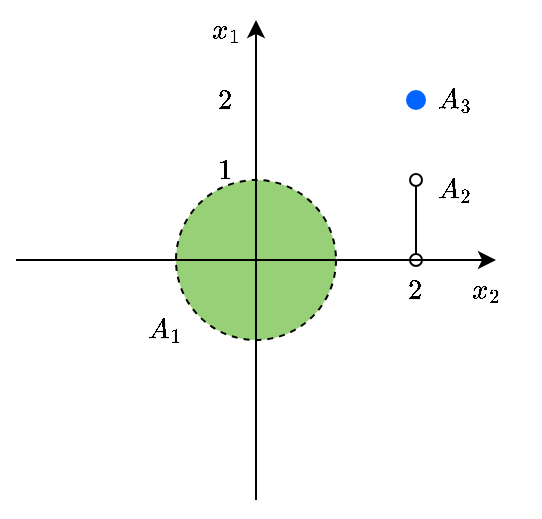 <mxfile version="22.0.3" type="device">
  <diagram name="Page-1" id="IWUsxxGd_OhqJAU_pVA5">
    <mxGraphModel dx="775" dy="478" grid="1" gridSize="10" guides="1" tooltips="1" connect="1" arrows="1" fold="1" page="1" pageScale="1" pageWidth="850" pageHeight="1100" math="1" shadow="0">
      <root>
        <mxCell id="0" />
        <mxCell id="1" parent="0" />
        <mxCell id="rlUOeSArvqXjH74ffiMW-3" value="$$x_{1}$$" style="text;html=1;strokeColor=none;fillColor=none;align=center;verticalAlign=middle;whiteSpace=wrap;rounded=0;" vertex="1" parent="1">
          <mxGeometry x="330" y="190" width="30" height="30" as="geometry" />
        </mxCell>
        <mxCell id="rlUOeSArvqXjH74ffiMW-5" value="" style="ellipse;whiteSpace=wrap;html=1;aspect=fixed;fillColor=#97D077;dashed=1;fillStyle=auto;gradientColor=none;" vertex="1" parent="1">
          <mxGeometry x="320" y="280" width="80" height="80" as="geometry" />
        </mxCell>
        <mxCell id="rlUOeSArvqXjH74ffiMW-4" value="$$x_{2}$$" style="text;html=1;strokeColor=none;fillColor=none;align=center;verticalAlign=middle;whiteSpace=wrap;rounded=0;" vertex="1" parent="1">
          <mxGeometry x="460" y="320" width="30" height="30" as="geometry" />
        </mxCell>
        <mxCell id="rlUOeSArvqXjH74ffiMW-1" value="" style="endArrow=classic;html=1;rounded=0;" edge="1" parent="1">
          <mxGeometry width="50" height="50" relative="1" as="geometry">
            <mxPoint x="240" y="320" as="sourcePoint" />
            <mxPoint x="480" y="320" as="targetPoint" />
          </mxGeometry>
        </mxCell>
        <mxCell id="rlUOeSArvqXjH74ffiMW-2" value="" style="endArrow=classic;html=1;rounded=0;" edge="1" parent="1">
          <mxGeometry width="50" height="50" relative="1" as="geometry">
            <mxPoint x="360" y="440" as="sourcePoint" />
            <mxPoint x="360" y="200" as="targetPoint" />
          </mxGeometry>
        </mxCell>
        <mxCell id="rlUOeSArvqXjH74ffiMW-10" value="" style="endArrow=oval;html=1;rounded=0;startArrow=oval;startFill=0;endFill=0;" edge="1" parent="1">
          <mxGeometry width="50" height="50" relative="1" as="geometry">
            <mxPoint x="440" y="320" as="sourcePoint" />
            <mxPoint x="440" y="280" as="targetPoint" />
          </mxGeometry>
        </mxCell>
        <mxCell id="rlUOeSArvqXjH74ffiMW-11" value="" style="shape=ellipse;fillColor=#0065FF;strokeColor=none;html=1;sketch=0;" vertex="1" parent="1">
          <mxGeometry x="435" y="235" width="10" height="10" as="geometry" />
        </mxCell>
        <mxCell id="rlUOeSArvqXjH74ffiMW-12" value="$$A_{1}$$" style="text;html=1;strokeColor=none;fillColor=none;align=center;verticalAlign=middle;whiteSpace=wrap;rounded=0;" vertex="1" parent="1">
          <mxGeometry x="300" y="340" width="30" height="30" as="geometry" />
        </mxCell>
        <mxCell id="rlUOeSArvqXjH74ffiMW-13" value="$$A_{2}$$" style="text;html=1;strokeColor=none;fillColor=none;align=center;verticalAlign=middle;whiteSpace=wrap;rounded=0;" vertex="1" parent="1">
          <mxGeometry x="445" y="270" width="30" height="30" as="geometry" />
        </mxCell>
        <mxCell id="rlUOeSArvqXjH74ffiMW-14" value="$$A_{3}$$" style="text;html=1;strokeColor=none;fillColor=none;align=center;verticalAlign=middle;whiteSpace=wrap;rounded=0;" vertex="1" parent="1">
          <mxGeometry x="445" y="225" width="30" height="30" as="geometry" />
        </mxCell>
        <mxCell id="rlUOeSArvqXjH74ffiMW-15" value="$$2$$" style="text;html=1;strokeColor=none;fillColor=none;align=center;verticalAlign=middle;whiteSpace=wrap;rounded=0;" vertex="1" parent="1">
          <mxGeometry x="425" y="320" width="30" height="30" as="geometry" />
        </mxCell>
        <mxCell id="rlUOeSArvqXjH74ffiMW-16" value="$$1$$" style="text;html=1;strokeColor=none;fillColor=none;align=center;verticalAlign=middle;whiteSpace=wrap;rounded=0;" vertex="1" parent="1">
          <mxGeometry x="330" y="255" width="30" height="40" as="geometry" />
        </mxCell>
        <mxCell id="rlUOeSArvqXjH74ffiMW-17" value="$$2$$" style="text;html=1;strokeColor=none;fillColor=none;align=center;verticalAlign=middle;whiteSpace=wrap;rounded=0;" vertex="1" parent="1">
          <mxGeometry x="330" y="220" width="30" height="40" as="geometry" />
        </mxCell>
      </root>
    </mxGraphModel>
  </diagram>
</mxfile>

